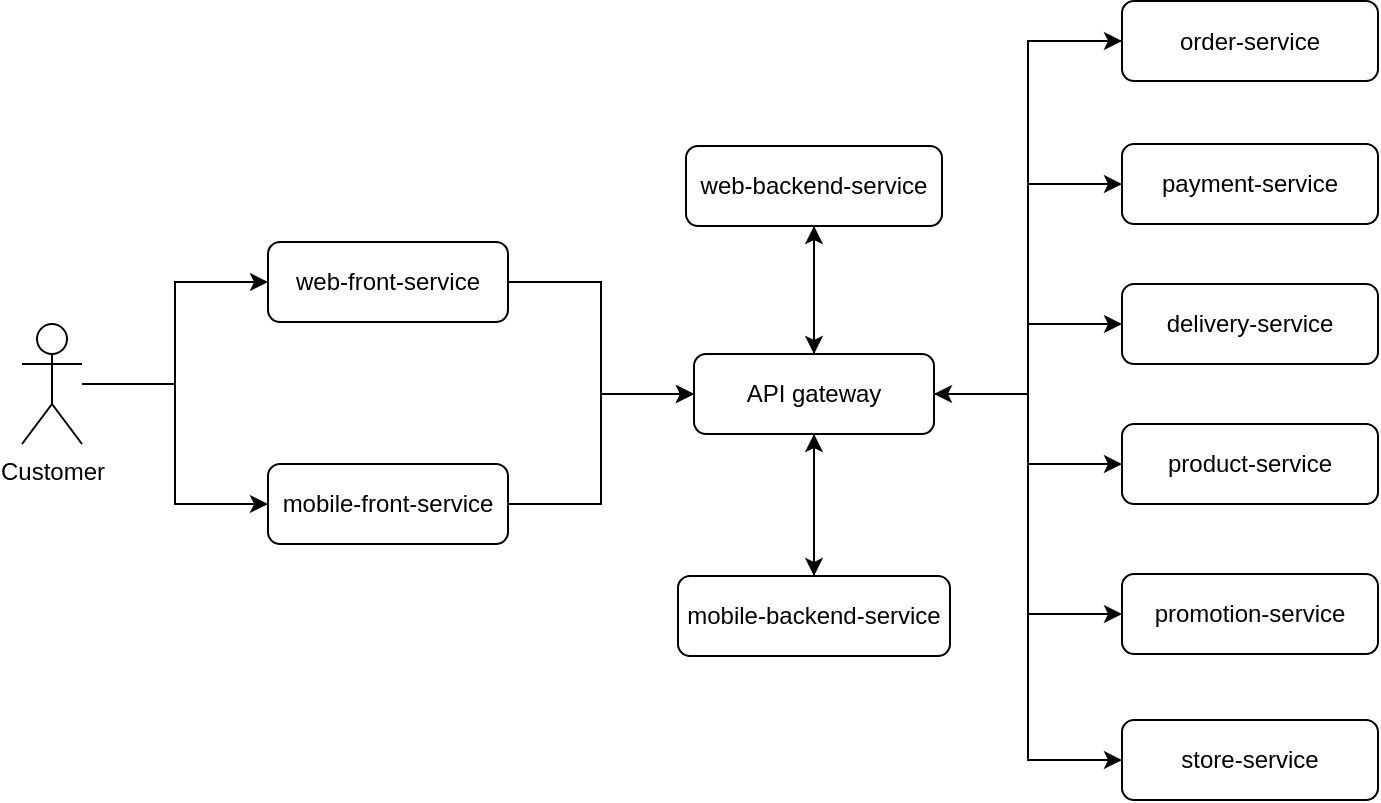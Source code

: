 <mxfile version="26.0.5">
  <diagram id="C5RBs43oDa-KdzZeNtuy" name="Page-1">
    <mxGraphModel dx="1105" dy="586" grid="1" gridSize="10" guides="1" tooltips="1" connect="1" arrows="1" fold="1" page="1" pageScale="1" pageWidth="1169" pageHeight="1654" math="0" shadow="0">
      <root>
        <mxCell id="WIyWlLk6GJQsqaUBKTNV-0" />
        <mxCell id="WIyWlLk6GJQsqaUBKTNV-1" parent="WIyWlLk6GJQsqaUBKTNV-0" />
        <mxCell id="jDpVXlWUB0uNq4GJCid0-9" style="edgeStyle=orthogonalEdgeStyle;rounded=0;orthogonalLoop=1;jettySize=auto;html=1;entryX=0;entryY=0.5;entryDx=0;entryDy=0;" edge="1" parent="WIyWlLk6GJQsqaUBKTNV-1" source="WIyWlLk6GJQsqaUBKTNV-3" target="jDpVXlWUB0uNq4GJCid0-11">
          <mxGeometry relative="1" as="geometry">
            <mxPoint x="360" y="180" as="targetPoint" />
          </mxGeometry>
        </mxCell>
        <mxCell id="WIyWlLk6GJQsqaUBKTNV-3" value="web-front-service" style="rounded=1;whiteSpace=wrap;html=1;fontSize=12;glass=0;strokeWidth=1;shadow=0;" parent="WIyWlLk6GJQsqaUBKTNV-1" vertex="1">
          <mxGeometry x="353" y="144" width="120" height="40" as="geometry" />
        </mxCell>
        <mxCell id="jDpVXlWUB0uNq4GJCid0-2" style="edgeStyle=orthogonalEdgeStyle;rounded=0;orthogonalLoop=1;jettySize=auto;html=1;entryX=0;entryY=0.5;entryDx=0;entryDy=0;" edge="1" parent="WIyWlLk6GJQsqaUBKTNV-1" source="jDpVXlWUB0uNq4GJCid0-0" target="WIyWlLk6GJQsqaUBKTNV-3">
          <mxGeometry relative="1" as="geometry" />
        </mxCell>
        <mxCell id="jDpVXlWUB0uNq4GJCid0-7" style="edgeStyle=orthogonalEdgeStyle;rounded=0;orthogonalLoop=1;jettySize=auto;html=1;entryX=0;entryY=0.5;entryDx=0;entryDy=0;" edge="1" parent="WIyWlLk6GJQsqaUBKTNV-1" source="jDpVXlWUB0uNq4GJCid0-0" target="jDpVXlWUB0uNq4GJCid0-4">
          <mxGeometry relative="1" as="geometry" />
        </mxCell>
        <mxCell id="jDpVXlWUB0uNq4GJCid0-0" value="Customer" style="shape=umlActor;verticalLabelPosition=bottom;verticalAlign=top;html=1;outlineConnect=0;" vertex="1" parent="WIyWlLk6GJQsqaUBKTNV-1">
          <mxGeometry x="230" y="185" width="30" height="60" as="geometry" />
        </mxCell>
        <mxCell id="jDpVXlWUB0uNq4GJCid0-12" style="edgeStyle=orthogonalEdgeStyle;rounded=0;orthogonalLoop=1;jettySize=auto;html=1;entryX=0.5;entryY=0;entryDx=0;entryDy=0;" edge="1" parent="WIyWlLk6GJQsqaUBKTNV-1" source="jDpVXlWUB0uNq4GJCid0-3" target="jDpVXlWUB0uNq4GJCid0-11">
          <mxGeometry relative="1" as="geometry" />
        </mxCell>
        <mxCell id="jDpVXlWUB0uNq4GJCid0-3" value="web-backend-service" style="rounded=1;whiteSpace=wrap;html=1;" vertex="1" parent="WIyWlLk6GJQsqaUBKTNV-1">
          <mxGeometry x="562" y="96" width="128" height="40" as="geometry" />
        </mxCell>
        <mxCell id="jDpVXlWUB0uNq4GJCid0-26" style="edgeStyle=orthogonalEdgeStyle;rounded=0;orthogonalLoop=1;jettySize=auto;html=1;entryX=0;entryY=0.5;entryDx=0;entryDy=0;" edge="1" parent="WIyWlLk6GJQsqaUBKTNV-1" source="jDpVXlWUB0uNq4GJCid0-4" target="jDpVXlWUB0uNq4GJCid0-11">
          <mxGeometry relative="1" as="geometry" />
        </mxCell>
        <mxCell id="jDpVXlWUB0uNq4GJCid0-4" value="mobile-front-service" style="rounded=1;whiteSpace=wrap;html=1;fontSize=12;glass=0;strokeWidth=1;shadow=0;" vertex="1" parent="WIyWlLk6GJQsqaUBKTNV-1">
          <mxGeometry x="353" y="255" width="120" height="40" as="geometry" />
        </mxCell>
        <mxCell id="jDpVXlWUB0uNq4GJCid0-27" style="edgeStyle=orthogonalEdgeStyle;rounded=0;orthogonalLoop=1;jettySize=auto;html=1;entryX=0.5;entryY=1;entryDx=0;entryDy=0;" edge="1" parent="WIyWlLk6GJQsqaUBKTNV-1" source="jDpVXlWUB0uNq4GJCid0-8" target="jDpVXlWUB0uNq4GJCid0-11">
          <mxGeometry relative="1" as="geometry" />
        </mxCell>
        <mxCell id="jDpVXlWUB0uNq4GJCid0-8" value="mobile-backend-service" style="rounded=1;whiteSpace=wrap;html=1;" vertex="1" parent="WIyWlLk6GJQsqaUBKTNV-1">
          <mxGeometry x="558" y="311" width="136" height="40" as="geometry" />
        </mxCell>
        <mxCell id="jDpVXlWUB0uNq4GJCid0-20" style="edgeStyle=orthogonalEdgeStyle;rounded=0;orthogonalLoop=1;jettySize=auto;html=1;entryX=0;entryY=0.5;entryDx=0;entryDy=0;" edge="1" parent="WIyWlLk6GJQsqaUBKTNV-1" source="jDpVXlWUB0uNq4GJCid0-11" target="jDpVXlWUB0uNq4GJCid0-16">
          <mxGeometry relative="1" as="geometry" />
        </mxCell>
        <mxCell id="jDpVXlWUB0uNq4GJCid0-21" style="edgeStyle=orthogonalEdgeStyle;rounded=0;orthogonalLoop=1;jettySize=auto;html=1;entryX=0;entryY=0.5;entryDx=0;entryDy=0;" edge="1" parent="WIyWlLk6GJQsqaUBKTNV-1" source="jDpVXlWUB0uNq4GJCid0-11" target="jDpVXlWUB0uNq4GJCid0-17">
          <mxGeometry relative="1" as="geometry" />
        </mxCell>
        <mxCell id="jDpVXlWUB0uNq4GJCid0-22" style="edgeStyle=orthogonalEdgeStyle;rounded=0;orthogonalLoop=1;jettySize=auto;html=1;" edge="1" parent="WIyWlLk6GJQsqaUBKTNV-1" source="jDpVXlWUB0uNq4GJCid0-11" target="jDpVXlWUB0uNq4GJCid0-18">
          <mxGeometry relative="1" as="geometry" />
        </mxCell>
        <mxCell id="jDpVXlWUB0uNq4GJCid0-23" style="edgeStyle=orthogonalEdgeStyle;rounded=0;orthogonalLoop=1;jettySize=auto;html=1;entryX=0;entryY=0.5;entryDx=0;entryDy=0;" edge="1" parent="WIyWlLk6GJQsqaUBKTNV-1" source="jDpVXlWUB0uNq4GJCid0-11" target="jDpVXlWUB0uNq4GJCid0-19">
          <mxGeometry relative="1" as="geometry" />
        </mxCell>
        <mxCell id="jDpVXlWUB0uNq4GJCid0-28" style="edgeStyle=orthogonalEdgeStyle;rounded=0;orthogonalLoop=1;jettySize=auto;html=1;entryX=0.5;entryY=1;entryDx=0;entryDy=0;" edge="1" parent="WIyWlLk6GJQsqaUBKTNV-1" source="jDpVXlWUB0uNq4GJCid0-11" target="jDpVXlWUB0uNq4GJCid0-3">
          <mxGeometry relative="1" as="geometry" />
        </mxCell>
        <mxCell id="jDpVXlWUB0uNq4GJCid0-29" style="edgeStyle=orthogonalEdgeStyle;rounded=0;orthogonalLoop=1;jettySize=auto;html=1;entryX=0.5;entryY=0;entryDx=0;entryDy=0;" edge="1" parent="WIyWlLk6GJQsqaUBKTNV-1" source="jDpVXlWUB0uNq4GJCid0-11" target="jDpVXlWUB0uNq4GJCid0-8">
          <mxGeometry relative="1" as="geometry" />
        </mxCell>
        <mxCell id="jDpVXlWUB0uNq4GJCid0-31" style="edgeStyle=orthogonalEdgeStyle;rounded=0;orthogonalLoop=1;jettySize=auto;html=1;entryX=0;entryY=0.5;entryDx=0;entryDy=0;" edge="1" parent="WIyWlLk6GJQsqaUBKTNV-1" source="jDpVXlWUB0uNq4GJCid0-11" target="jDpVXlWUB0uNq4GJCid0-30">
          <mxGeometry relative="1" as="geometry" />
        </mxCell>
        <mxCell id="jDpVXlWUB0uNq4GJCid0-33" style="edgeStyle=orthogonalEdgeStyle;rounded=0;orthogonalLoop=1;jettySize=auto;html=1;entryX=0;entryY=0.5;entryDx=0;entryDy=0;" edge="1" parent="WIyWlLk6GJQsqaUBKTNV-1" source="jDpVXlWUB0uNq4GJCid0-11" target="jDpVXlWUB0uNq4GJCid0-32">
          <mxGeometry relative="1" as="geometry" />
        </mxCell>
        <mxCell id="jDpVXlWUB0uNq4GJCid0-11" value="API gateway" style="rounded=1;whiteSpace=wrap;html=1;fontSize=12;glass=0;strokeWidth=1;shadow=0;" vertex="1" parent="WIyWlLk6GJQsqaUBKTNV-1">
          <mxGeometry x="566" y="200" width="120" height="40" as="geometry" />
        </mxCell>
        <mxCell id="jDpVXlWUB0uNq4GJCid0-24" style="edgeStyle=orthogonalEdgeStyle;rounded=0;orthogonalLoop=1;jettySize=auto;html=1;entryX=1;entryY=0.5;entryDx=0;entryDy=0;" edge="1" parent="WIyWlLk6GJQsqaUBKTNV-1" source="jDpVXlWUB0uNq4GJCid0-16" target="jDpVXlWUB0uNq4GJCid0-11">
          <mxGeometry relative="1" as="geometry" />
        </mxCell>
        <mxCell id="jDpVXlWUB0uNq4GJCid0-16" value="order-service" style="rounded=1;whiteSpace=wrap;html=1;" vertex="1" parent="WIyWlLk6GJQsqaUBKTNV-1">
          <mxGeometry x="780" y="23.5" width="128" height="40" as="geometry" />
        </mxCell>
        <mxCell id="jDpVXlWUB0uNq4GJCid0-17" value="payment-service" style="rounded=1;whiteSpace=wrap;html=1;" vertex="1" parent="WIyWlLk6GJQsqaUBKTNV-1">
          <mxGeometry x="780" y="95" width="128" height="40" as="geometry" />
        </mxCell>
        <mxCell id="jDpVXlWUB0uNq4GJCid0-18" value="delivery-service" style="rounded=1;whiteSpace=wrap;html=1;" vertex="1" parent="WIyWlLk6GJQsqaUBKTNV-1">
          <mxGeometry x="780" y="165" width="128" height="40" as="geometry" />
        </mxCell>
        <mxCell id="jDpVXlWUB0uNq4GJCid0-19" value="product-service" style="rounded=1;whiteSpace=wrap;html=1;" vertex="1" parent="WIyWlLk6GJQsqaUBKTNV-1">
          <mxGeometry x="780" y="235" width="128" height="40" as="geometry" />
        </mxCell>
        <mxCell id="jDpVXlWUB0uNq4GJCid0-30" value="promotion-service" style="rounded=1;whiteSpace=wrap;html=1;" vertex="1" parent="WIyWlLk6GJQsqaUBKTNV-1">
          <mxGeometry x="780" y="310" width="128" height="40" as="geometry" />
        </mxCell>
        <mxCell id="jDpVXlWUB0uNq4GJCid0-32" value="store-service" style="rounded=1;whiteSpace=wrap;html=1;" vertex="1" parent="WIyWlLk6GJQsqaUBKTNV-1">
          <mxGeometry x="780" y="383" width="128" height="40" as="geometry" />
        </mxCell>
      </root>
    </mxGraphModel>
  </diagram>
</mxfile>

